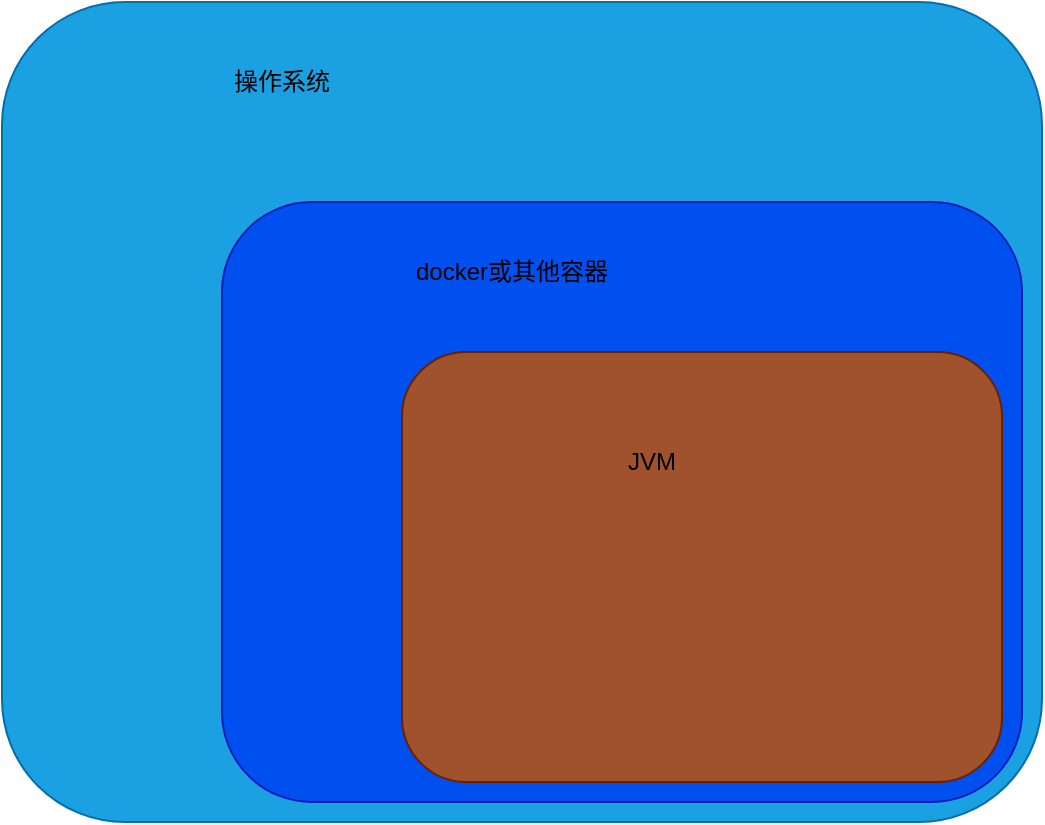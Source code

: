 <mxfile version="13.10.0" type="embed">
    <diagram id="I-AZhMO4GMrF781fnu2g" name="Page-1">
        <mxGraphModel dx="734" dy="549" grid="1" gridSize="10" guides="1" tooltips="1" connect="1" arrows="1" fold="1" page="1" pageScale="1" pageWidth="827" pageHeight="1169" math="0" shadow="0">
            <root>
                <mxCell id="0"/>
                <mxCell id="1" parent="0"/>
                <mxCell id="2" value="" style="rounded=1;whiteSpace=wrap;html=1;fillColor=#1ba1e2;strokeColor=#006EAF;fontColor=#ffffff;" vertex="1" parent="1">
                    <mxGeometry x="120" y="40" width="520" height="410" as="geometry"/>
                </mxCell>
                <mxCell id="3" value="" style="rounded=1;whiteSpace=wrap;html=1;fillColor=#0050ef;strokeColor=#001DBC;fontColor=#ffffff;" vertex="1" parent="1">
                    <mxGeometry x="230" y="140" width="400" height="300" as="geometry"/>
                </mxCell>
                <mxCell id="4" value="" style="rounded=1;whiteSpace=wrap;html=1;fillColor=#a0522d;strokeColor=#6D1F00;fontColor=#ffffff;" vertex="1" parent="1">
                    <mxGeometry x="320" y="215" width="300" height="215" as="geometry"/>
                </mxCell>
                <mxCell id="5" value="操作系统" style="text;html=1;strokeColor=none;fillColor=none;align=center;verticalAlign=middle;whiteSpace=wrap;rounded=0;" vertex="1" parent="1">
                    <mxGeometry x="200" y="60" width="120" height="40" as="geometry"/>
                </mxCell>
                <mxCell id="6" value="docker或其他容器" style="text;html=1;strokeColor=none;fillColor=none;align=center;verticalAlign=middle;whiteSpace=wrap;rounded=0;" vertex="1" parent="1">
                    <mxGeometry x="310" y="160" width="130" height="30" as="geometry"/>
                </mxCell>
                <mxCell id="7" value="JVM" style="text;html=1;strokeColor=none;fillColor=none;align=center;verticalAlign=middle;whiteSpace=wrap;rounded=0;" vertex="1" parent="1">
                    <mxGeometry x="390" y="260" width="110" height="20" as="geometry"/>
                </mxCell>
            </root>
        </mxGraphModel>
    </diagram>
</mxfile>